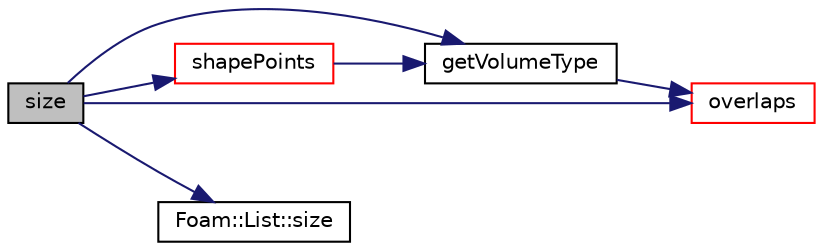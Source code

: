 digraph "size"
{
  bgcolor="transparent";
  edge [fontname="Helvetica",fontsize="10",labelfontname="Helvetica",labelfontsize="10"];
  node [fontname="Helvetica",fontsize="10",shape=record];
  rankdir="LR";
  Node31 [label="size",height=0.2,width=0.4,color="black", fillcolor="grey75", style="filled", fontcolor="black"];
  Node31 -> Node32 [color="midnightblue",fontsize="10",style="solid",fontname="Helvetica"];
  Node32 [label="getVolumeType",height=0.2,width=0.4,color="black",URL="$a26161.html#ae4e5c7ae1e92278b1bd77034030b4f0f",tooltip="Get type (inside,outside,mixed,unknown) of point w.r.t. surface. "];
  Node32 -> Node33 [color="midnightblue",fontsize="10",style="solid",fontname="Helvetica"];
  Node33 [label="overlaps",height=0.2,width=0.4,color="red",URL="$a26161.html#a1915c0938452ba641c6ccf39df02dfad",tooltip="Does (bb of) shape at index overlap bb. "];
  Node31 -> Node33 [color="midnightblue",fontsize="10",style="solid",fontname="Helvetica"];
  Node31 -> Node48 [color="midnightblue",fontsize="10",style="solid",fontname="Helvetica"];
  Node48 [label="shapePoints",height=0.2,width=0.4,color="red",URL="$a26161.html#aeef9078dd91d58c4cede06e7a9cee2cb",tooltip="Get representative point cloud for all shapes inside. "];
  Node48 -> Node32 [color="midnightblue",fontsize="10",style="solid",fontname="Helvetica"];
  Node31 -> Node50 [color="midnightblue",fontsize="10",style="solid",fontname="Helvetica"];
  Node50 [label="Foam::List::size",height=0.2,width=0.4,color="black",URL="$a26833.html#a8a5f6fa29bd4b500caf186f60245b384",tooltip="Override size to be inconsistent with allocated storage. "];
}
